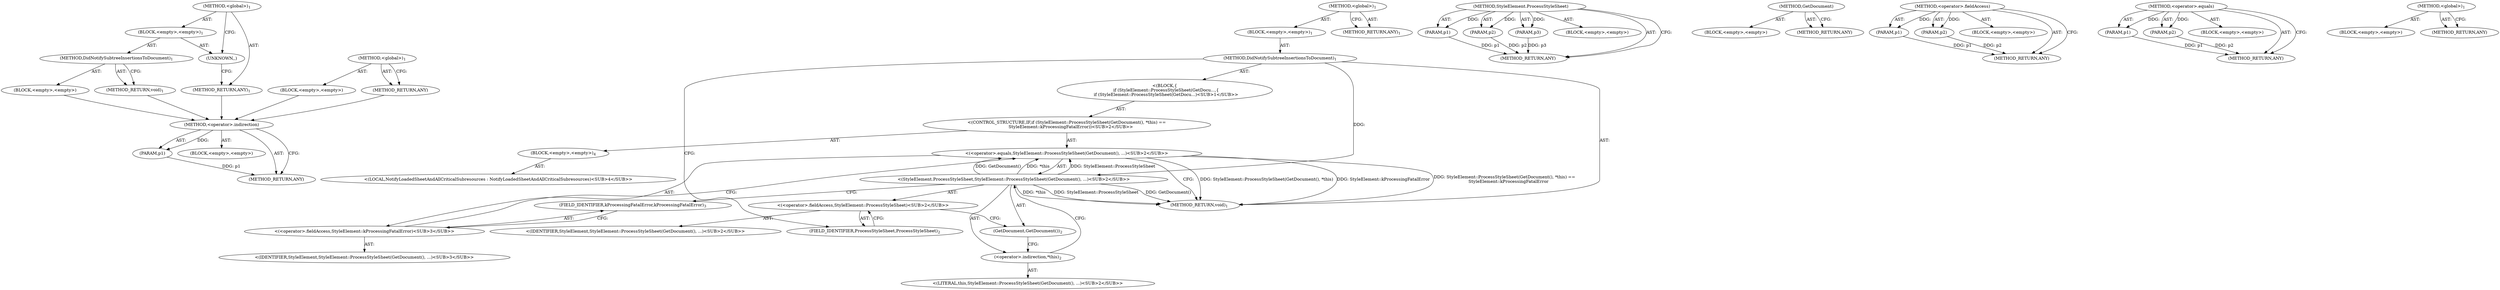 digraph "&lt;global&gt;" {
vulnerable_60 [label=<(METHOD,&lt;operator&gt;.indirection)>];
vulnerable_61 [label=<(PARAM,p1)>];
vulnerable_62 [label=<(BLOCK,&lt;empty&gt;,&lt;empty&gt;)>];
vulnerable_63 [label=<(METHOD_RETURN,ANY)>];
vulnerable_6 [label=<(METHOD,&lt;global&gt;)<SUB>1</SUB>>];
vulnerable_7 [label=<(BLOCK,&lt;empty&gt;,&lt;empty&gt;)<SUB>1</SUB>>];
vulnerable_8 [label=<(METHOD,DidNotifySubtreeInsertionsToDocument)<SUB>1</SUB>>];
vulnerable_9 [label="<(BLOCK,{
  if (StyleElement::ProcessStyleSheet(GetDocu...,{
  if (StyleElement::ProcessStyleSheet(GetDocu...)<SUB>1</SUB>>"];
vulnerable_10 [label="<(CONTROL_STRUCTURE,IF,if (StyleElement::ProcessStyleSheet(GetDocument(), *this) ==
      StyleElement::kProcessingFatalError))<SUB>2</SUB>>"];
vulnerable_11 [label="<(&lt;operator&gt;.equals,StyleElement::ProcessStyleSheet(GetDocument(), ...)<SUB>2</SUB>>"];
vulnerable_12 [label="<(StyleElement.ProcessStyleSheet,StyleElement::ProcessStyleSheet(GetDocument(), ...)<SUB>2</SUB>>"];
vulnerable_13 [label="<(&lt;operator&gt;.fieldAccess,StyleElement::ProcessStyleSheet)<SUB>2</SUB>>"];
vulnerable_14 [label="<(IDENTIFIER,StyleElement,StyleElement::ProcessStyleSheet(GetDocument(), ...)<SUB>2</SUB>>"];
vulnerable_15 [label=<(FIELD_IDENTIFIER,ProcessStyleSheet,ProcessStyleSheet)<SUB>2</SUB>>];
vulnerable_16 [label=<(GetDocument,GetDocument())<SUB>2</SUB>>];
vulnerable_17 [label=<(&lt;operator&gt;.indirection,*this)<SUB>2</SUB>>];
vulnerable_18 [label="<(LITERAL,this,StyleElement::ProcessStyleSheet(GetDocument(), ...)<SUB>2</SUB>>"];
vulnerable_19 [label="<(&lt;operator&gt;.fieldAccess,StyleElement::kProcessingFatalError)<SUB>3</SUB>>"];
vulnerable_20 [label="<(IDENTIFIER,StyleElement,StyleElement::ProcessStyleSheet(GetDocument(), ...)<SUB>3</SUB>>"];
vulnerable_21 [label=<(FIELD_IDENTIFIER,kProcessingFatalError,kProcessingFatalError)<SUB>3</SUB>>];
vulnerable_22 [label=<(BLOCK,&lt;empty&gt;,&lt;empty&gt;)<SUB>4</SUB>>];
vulnerable_23 [label="<(LOCAL,NotifyLoadedSheetAndAllCriticalSubresources : NotifyLoadedSheetAndAllCriticalSubresources)<SUB>4</SUB>>"];
vulnerable_24 [label=<(METHOD_RETURN,void)<SUB>1</SUB>>];
vulnerable_26 [label=<(METHOD_RETURN,ANY)<SUB>1</SUB>>];
vulnerable_46 [label=<(METHOD,StyleElement.ProcessStyleSheet)>];
vulnerable_47 [label=<(PARAM,p1)>];
vulnerable_48 [label=<(PARAM,p2)>];
vulnerable_49 [label=<(PARAM,p3)>];
vulnerable_50 [label=<(BLOCK,&lt;empty&gt;,&lt;empty&gt;)>];
vulnerable_51 [label=<(METHOD_RETURN,ANY)>];
vulnerable_57 [label=<(METHOD,GetDocument)>];
vulnerable_58 [label=<(BLOCK,&lt;empty&gt;,&lt;empty&gt;)>];
vulnerable_59 [label=<(METHOD_RETURN,ANY)>];
vulnerable_52 [label=<(METHOD,&lt;operator&gt;.fieldAccess)>];
vulnerable_53 [label=<(PARAM,p1)>];
vulnerable_54 [label=<(PARAM,p2)>];
vulnerable_55 [label=<(BLOCK,&lt;empty&gt;,&lt;empty&gt;)>];
vulnerable_56 [label=<(METHOD_RETURN,ANY)>];
vulnerable_41 [label=<(METHOD,&lt;operator&gt;.equals)>];
vulnerable_42 [label=<(PARAM,p1)>];
vulnerable_43 [label=<(PARAM,p2)>];
vulnerable_44 [label=<(BLOCK,&lt;empty&gt;,&lt;empty&gt;)>];
vulnerable_45 [label=<(METHOD_RETURN,ANY)>];
vulnerable_35 [label=<(METHOD,&lt;global&gt;)<SUB>1</SUB>>];
vulnerable_36 [label=<(BLOCK,&lt;empty&gt;,&lt;empty&gt;)>];
vulnerable_37 [label=<(METHOD_RETURN,ANY)>];
fixed_6 [label=<(METHOD,&lt;global&gt;)<SUB>1</SUB>>];
fixed_7 [label=<(BLOCK,&lt;empty&gt;,&lt;empty&gt;)<SUB>1</SUB>>];
fixed_8 [label=<(METHOD,DidNotifySubtreeInsertionsToDocument)<SUB>1</SUB>>];
fixed_9 [label=<(BLOCK,&lt;empty&gt;,&lt;empty&gt;)>];
fixed_10 [label=<(METHOD_RETURN,void)<SUB>1</SUB>>];
fixed_12 [label=<(UNKNOWN,,)>];
fixed_13 [label=<(METHOD_RETURN,ANY)<SUB>1</SUB>>];
fixed_20 [label=<(METHOD,&lt;global&gt;)<SUB>1</SUB>>];
fixed_21 [label=<(BLOCK,&lt;empty&gt;,&lt;empty&gt;)>];
fixed_22 [label=<(METHOD_RETURN,ANY)>];
vulnerable_60 -> vulnerable_61  [key=0, label="AST: "];
vulnerable_60 -> vulnerable_61  [key=1, label="DDG: "];
vulnerable_60 -> vulnerable_62  [key=0, label="AST: "];
vulnerable_60 -> vulnerable_63  [key=0, label="AST: "];
vulnerable_60 -> vulnerable_63  [key=1, label="CFG: "];
vulnerable_61 -> vulnerable_63  [key=0, label="DDG: p1"];
vulnerable_6 -> vulnerable_7  [key=0, label="AST: "];
vulnerable_6 -> vulnerable_26  [key=0, label="AST: "];
vulnerable_6 -> vulnerable_26  [key=1, label="CFG: "];
vulnerable_7 -> vulnerable_8  [key=0, label="AST: "];
vulnerable_8 -> vulnerable_9  [key=0, label="AST: "];
vulnerable_8 -> vulnerable_24  [key=0, label="AST: "];
vulnerable_8 -> vulnerable_15  [key=0, label="CFG: "];
vulnerable_8 -> vulnerable_12  [key=0, label="DDG: "];
vulnerable_9 -> vulnerable_10  [key=0, label="AST: "];
vulnerable_10 -> vulnerable_11  [key=0, label="AST: "];
vulnerable_10 -> vulnerable_22  [key=0, label="AST: "];
vulnerable_11 -> vulnerable_12  [key=0, label="AST: "];
vulnerable_11 -> vulnerable_19  [key=0, label="AST: "];
vulnerable_11 -> vulnerable_24  [key=0, label="CFG: "];
vulnerable_11 -> vulnerable_24  [key=1, label="DDG: StyleElement::ProcessStyleSheet(GetDocument(), *this)"];
vulnerable_11 -> vulnerable_24  [key=2, label="DDG: StyleElement::kProcessingFatalError"];
vulnerable_11 -> vulnerable_24  [key=3, label="DDG: StyleElement::ProcessStyleSheet(GetDocument(), *this) ==
      StyleElement::kProcessingFatalError"];
vulnerable_12 -> vulnerable_13  [key=0, label="AST: "];
vulnerable_12 -> vulnerable_16  [key=0, label="AST: "];
vulnerable_12 -> vulnerable_17  [key=0, label="AST: "];
vulnerable_12 -> vulnerable_21  [key=0, label="CFG: "];
vulnerable_12 -> vulnerable_24  [key=0, label="DDG: StyleElement::ProcessStyleSheet"];
vulnerable_12 -> vulnerable_24  [key=1, label="DDG: GetDocument()"];
vulnerable_12 -> vulnerable_24  [key=2, label="DDG: *this"];
vulnerable_12 -> vulnerable_11  [key=0, label="DDG: StyleElement::ProcessStyleSheet"];
vulnerable_12 -> vulnerable_11  [key=1, label="DDG: GetDocument()"];
vulnerable_12 -> vulnerable_11  [key=2, label="DDG: *this"];
vulnerable_13 -> vulnerable_14  [key=0, label="AST: "];
vulnerable_13 -> vulnerable_15  [key=0, label="AST: "];
vulnerable_13 -> vulnerable_16  [key=0, label="CFG: "];
vulnerable_15 -> vulnerable_13  [key=0, label="CFG: "];
vulnerable_16 -> vulnerable_17  [key=0, label="CFG: "];
vulnerable_17 -> vulnerable_18  [key=0, label="AST: "];
vulnerable_17 -> vulnerable_12  [key=0, label="CFG: "];
vulnerable_19 -> vulnerable_20  [key=0, label="AST: "];
vulnerable_19 -> vulnerable_21  [key=0, label="AST: "];
vulnerable_19 -> vulnerable_11  [key=0, label="CFG: "];
vulnerable_21 -> vulnerable_19  [key=0, label="CFG: "];
vulnerable_22 -> vulnerable_23  [key=0, label="AST: "];
vulnerable_46 -> vulnerable_47  [key=0, label="AST: "];
vulnerable_46 -> vulnerable_47  [key=1, label="DDG: "];
vulnerable_46 -> vulnerable_50  [key=0, label="AST: "];
vulnerable_46 -> vulnerable_48  [key=0, label="AST: "];
vulnerable_46 -> vulnerable_48  [key=1, label="DDG: "];
vulnerable_46 -> vulnerable_51  [key=0, label="AST: "];
vulnerable_46 -> vulnerable_51  [key=1, label="CFG: "];
vulnerable_46 -> vulnerable_49  [key=0, label="AST: "];
vulnerable_46 -> vulnerable_49  [key=1, label="DDG: "];
vulnerable_47 -> vulnerable_51  [key=0, label="DDG: p1"];
vulnerable_48 -> vulnerable_51  [key=0, label="DDG: p2"];
vulnerable_49 -> vulnerable_51  [key=0, label="DDG: p3"];
vulnerable_57 -> vulnerable_58  [key=0, label="AST: "];
vulnerable_57 -> vulnerable_59  [key=0, label="AST: "];
vulnerable_57 -> vulnerable_59  [key=1, label="CFG: "];
vulnerable_52 -> vulnerable_53  [key=0, label="AST: "];
vulnerable_52 -> vulnerable_53  [key=1, label="DDG: "];
vulnerable_52 -> vulnerable_55  [key=0, label="AST: "];
vulnerable_52 -> vulnerable_54  [key=0, label="AST: "];
vulnerable_52 -> vulnerable_54  [key=1, label="DDG: "];
vulnerable_52 -> vulnerable_56  [key=0, label="AST: "];
vulnerable_52 -> vulnerable_56  [key=1, label="CFG: "];
vulnerable_53 -> vulnerable_56  [key=0, label="DDG: p1"];
vulnerable_54 -> vulnerable_56  [key=0, label="DDG: p2"];
vulnerable_41 -> vulnerable_42  [key=0, label="AST: "];
vulnerable_41 -> vulnerable_42  [key=1, label="DDG: "];
vulnerable_41 -> vulnerable_44  [key=0, label="AST: "];
vulnerable_41 -> vulnerable_43  [key=0, label="AST: "];
vulnerable_41 -> vulnerable_43  [key=1, label="DDG: "];
vulnerable_41 -> vulnerable_45  [key=0, label="AST: "];
vulnerable_41 -> vulnerable_45  [key=1, label="CFG: "];
vulnerable_42 -> vulnerable_45  [key=0, label="DDG: p1"];
vulnerable_43 -> vulnerable_45  [key=0, label="DDG: p2"];
vulnerable_35 -> vulnerable_36  [key=0, label="AST: "];
vulnerable_35 -> vulnerable_37  [key=0, label="AST: "];
vulnerable_35 -> vulnerable_37  [key=1, label="CFG: "];
fixed_6 -> fixed_7  [key=0, label="AST: "];
fixed_6 -> fixed_13  [key=0, label="AST: "];
fixed_6 -> fixed_12  [key=0, label="CFG: "];
fixed_7 -> fixed_8  [key=0, label="AST: "];
fixed_7 -> fixed_12  [key=0, label="AST: "];
fixed_8 -> fixed_9  [key=0, label="AST: "];
fixed_8 -> fixed_10  [key=0, label="AST: "];
fixed_8 -> fixed_10  [key=1, label="CFG: "];
fixed_9 -> vulnerable_60  [key=0];
fixed_10 -> vulnerable_60  [key=0];
fixed_12 -> fixed_13  [key=0, label="CFG: "];
fixed_13 -> vulnerable_60  [key=0];
fixed_20 -> fixed_21  [key=0, label="AST: "];
fixed_20 -> fixed_22  [key=0, label="AST: "];
fixed_20 -> fixed_22  [key=1, label="CFG: "];
fixed_21 -> vulnerable_60  [key=0];
fixed_22 -> vulnerable_60  [key=0];
}
